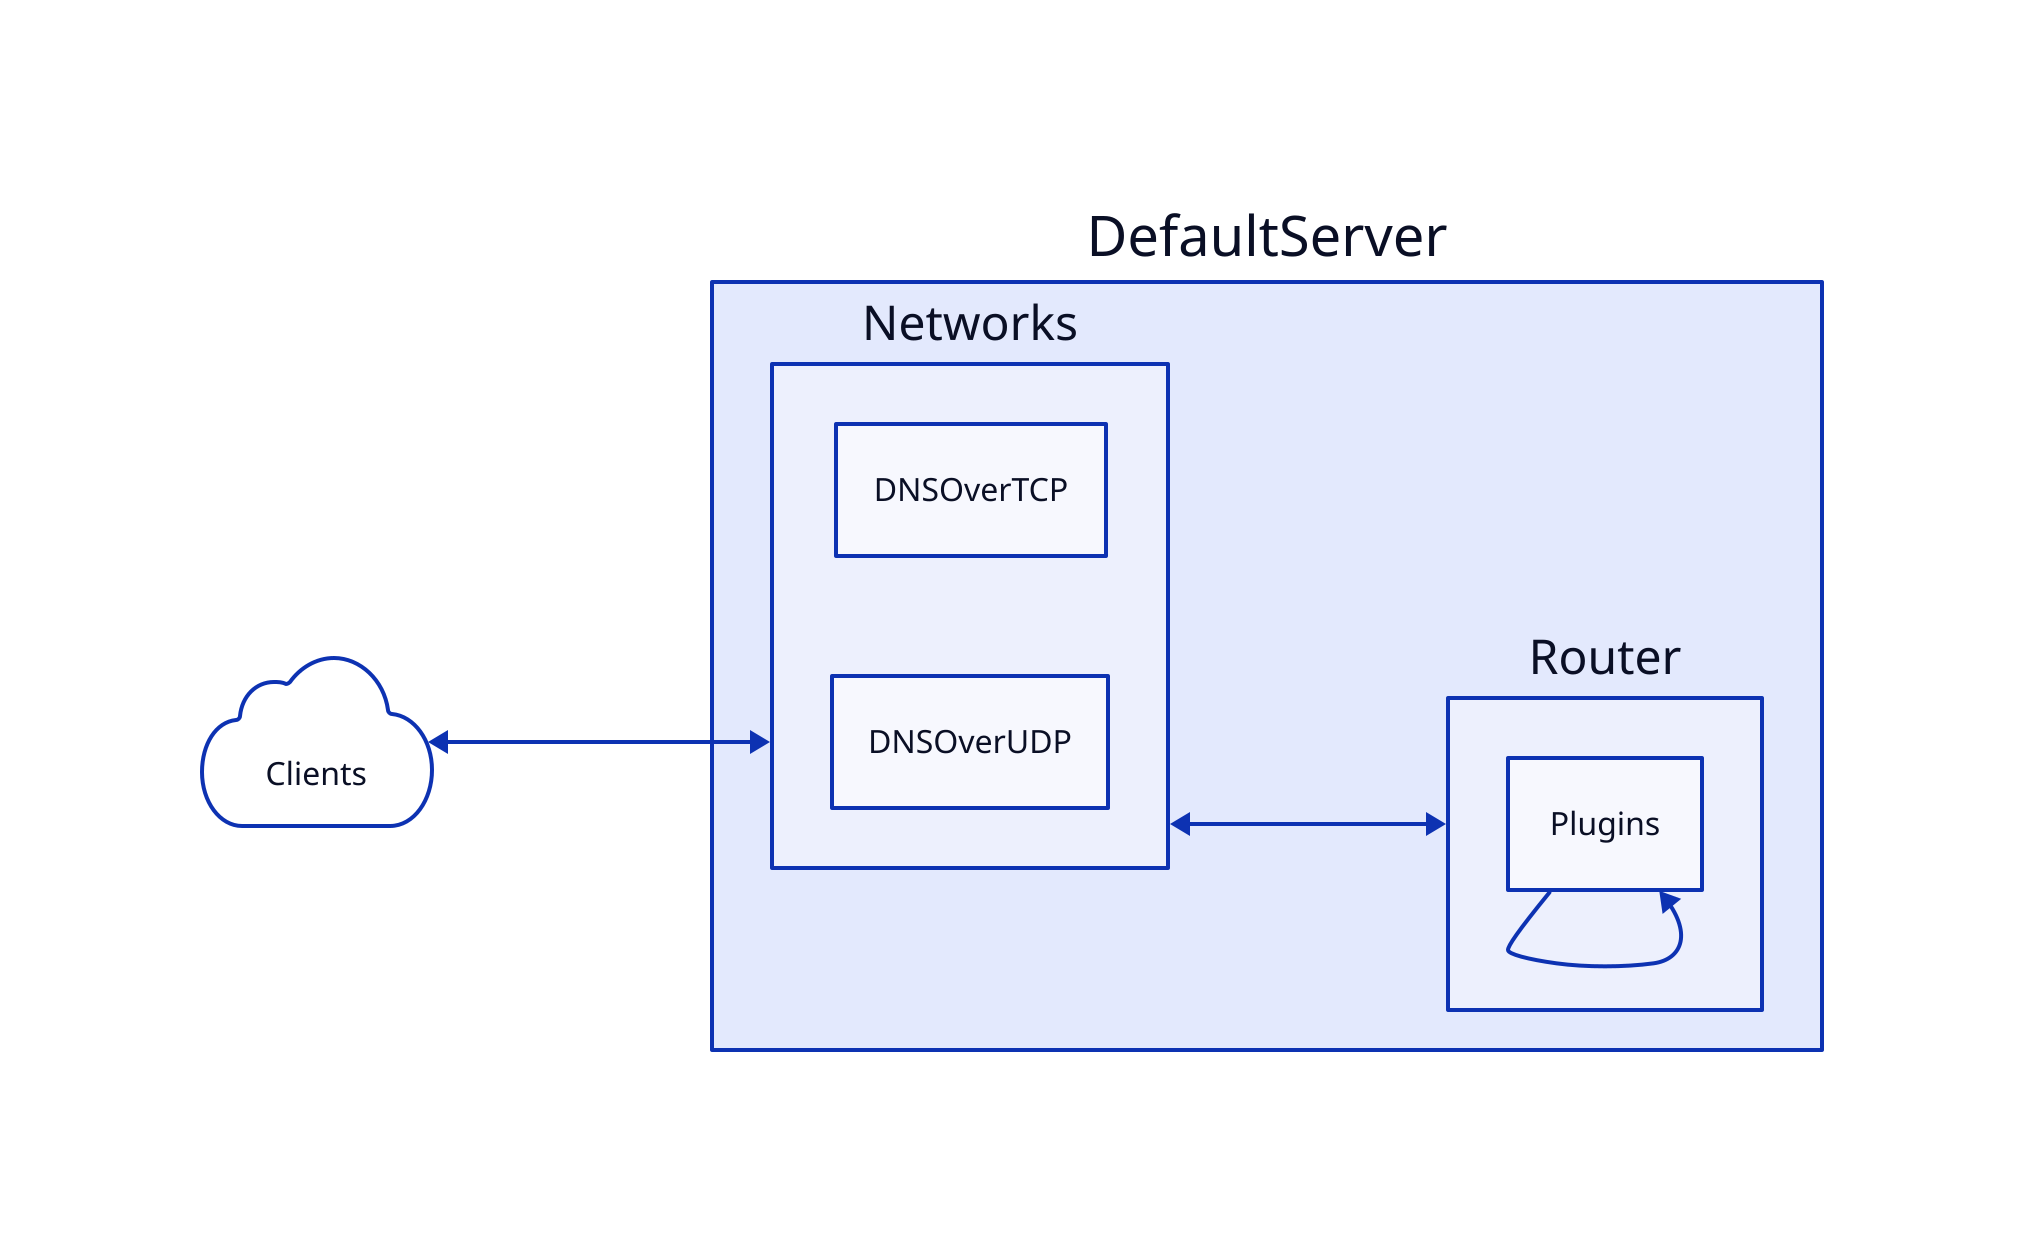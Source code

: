 direction: right

Clients: {shape: cloud}

Clients <-> DefaultServer.Networks

DefaultServer: {
  Networks: {
    DNSOverTCP
    DNSOverUDP
  }

  Router: {
    Plugins
  }

  Networks <-> Router

  Router.Plugins -> Router.Plugins
}